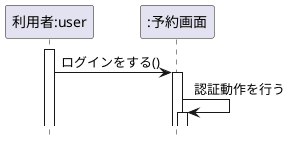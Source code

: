 @startuml
hide footbox

participant "利用者:user" as user
participant ":予約画面" as window


activate user
user -> window : ログインをする()
activate window
window -> window : 認証動作を行う
activate window
@enduml